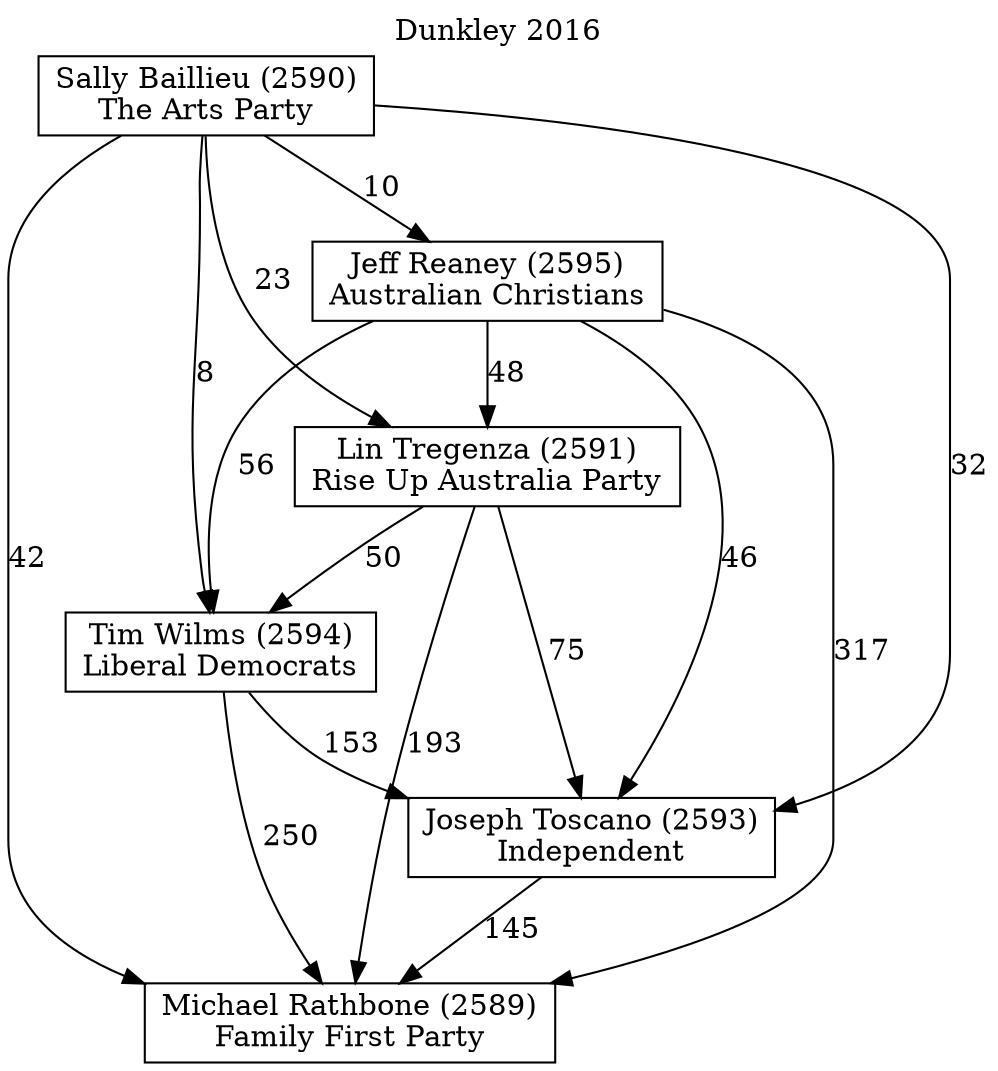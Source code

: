// House preference flow
digraph "Michael Rathbone (2589)_Dunkley_2016" {
	graph [label="Dunkley 2016" labelloc=t mclimit=10]
	node [shape=box]
	"Sally Baillieu (2590)" [label="Sally Baillieu (2590)
The Arts Party"]
	"Joseph Toscano (2593)" [label="Joseph Toscano (2593)
Independent"]
	"Tim Wilms (2594)" [label="Tim Wilms (2594)
Liberal Democrats"]
	"Lin Tregenza (2591)" [label="Lin Tregenza (2591)
Rise Up Australia Party"]
	"Michael Rathbone (2589)" [label="Michael Rathbone (2589)
Family First Party"]
	"Jeff Reaney (2595)" [label="Jeff Reaney (2595)
Australian Christians"]
	"Lin Tregenza (2591)" -> "Joseph Toscano (2593)" [label=75]
	"Sally Baillieu (2590)" -> "Michael Rathbone (2589)" [label=42]
	"Jeff Reaney (2595)" -> "Michael Rathbone (2589)" [label=317]
	"Tim Wilms (2594)" -> "Michael Rathbone (2589)" [label=250]
	"Lin Tregenza (2591)" -> "Michael Rathbone (2589)" [label=193]
	"Sally Baillieu (2590)" -> "Jeff Reaney (2595)" [label=10]
	"Jeff Reaney (2595)" -> "Joseph Toscano (2593)" [label=46]
	"Jeff Reaney (2595)" -> "Lin Tregenza (2591)" [label=48]
	"Sally Baillieu (2590)" -> "Joseph Toscano (2593)" [label=32]
	"Lin Tregenza (2591)" -> "Tim Wilms (2594)" [label=50]
	"Jeff Reaney (2595)" -> "Tim Wilms (2594)" [label=56]
	"Sally Baillieu (2590)" -> "Tim Wilms (2594)" [label=8]
	"Joseph Toscano (2593)" -> "Michael Rathbone (2589)" [label=145]
	"Sally Baillieu (2590)" -> "Lin Tregenza (2591)" [label=23]
	"Tim Wilms (2594)" -> "Joseph Toscano (2593)" [label=153]
}
